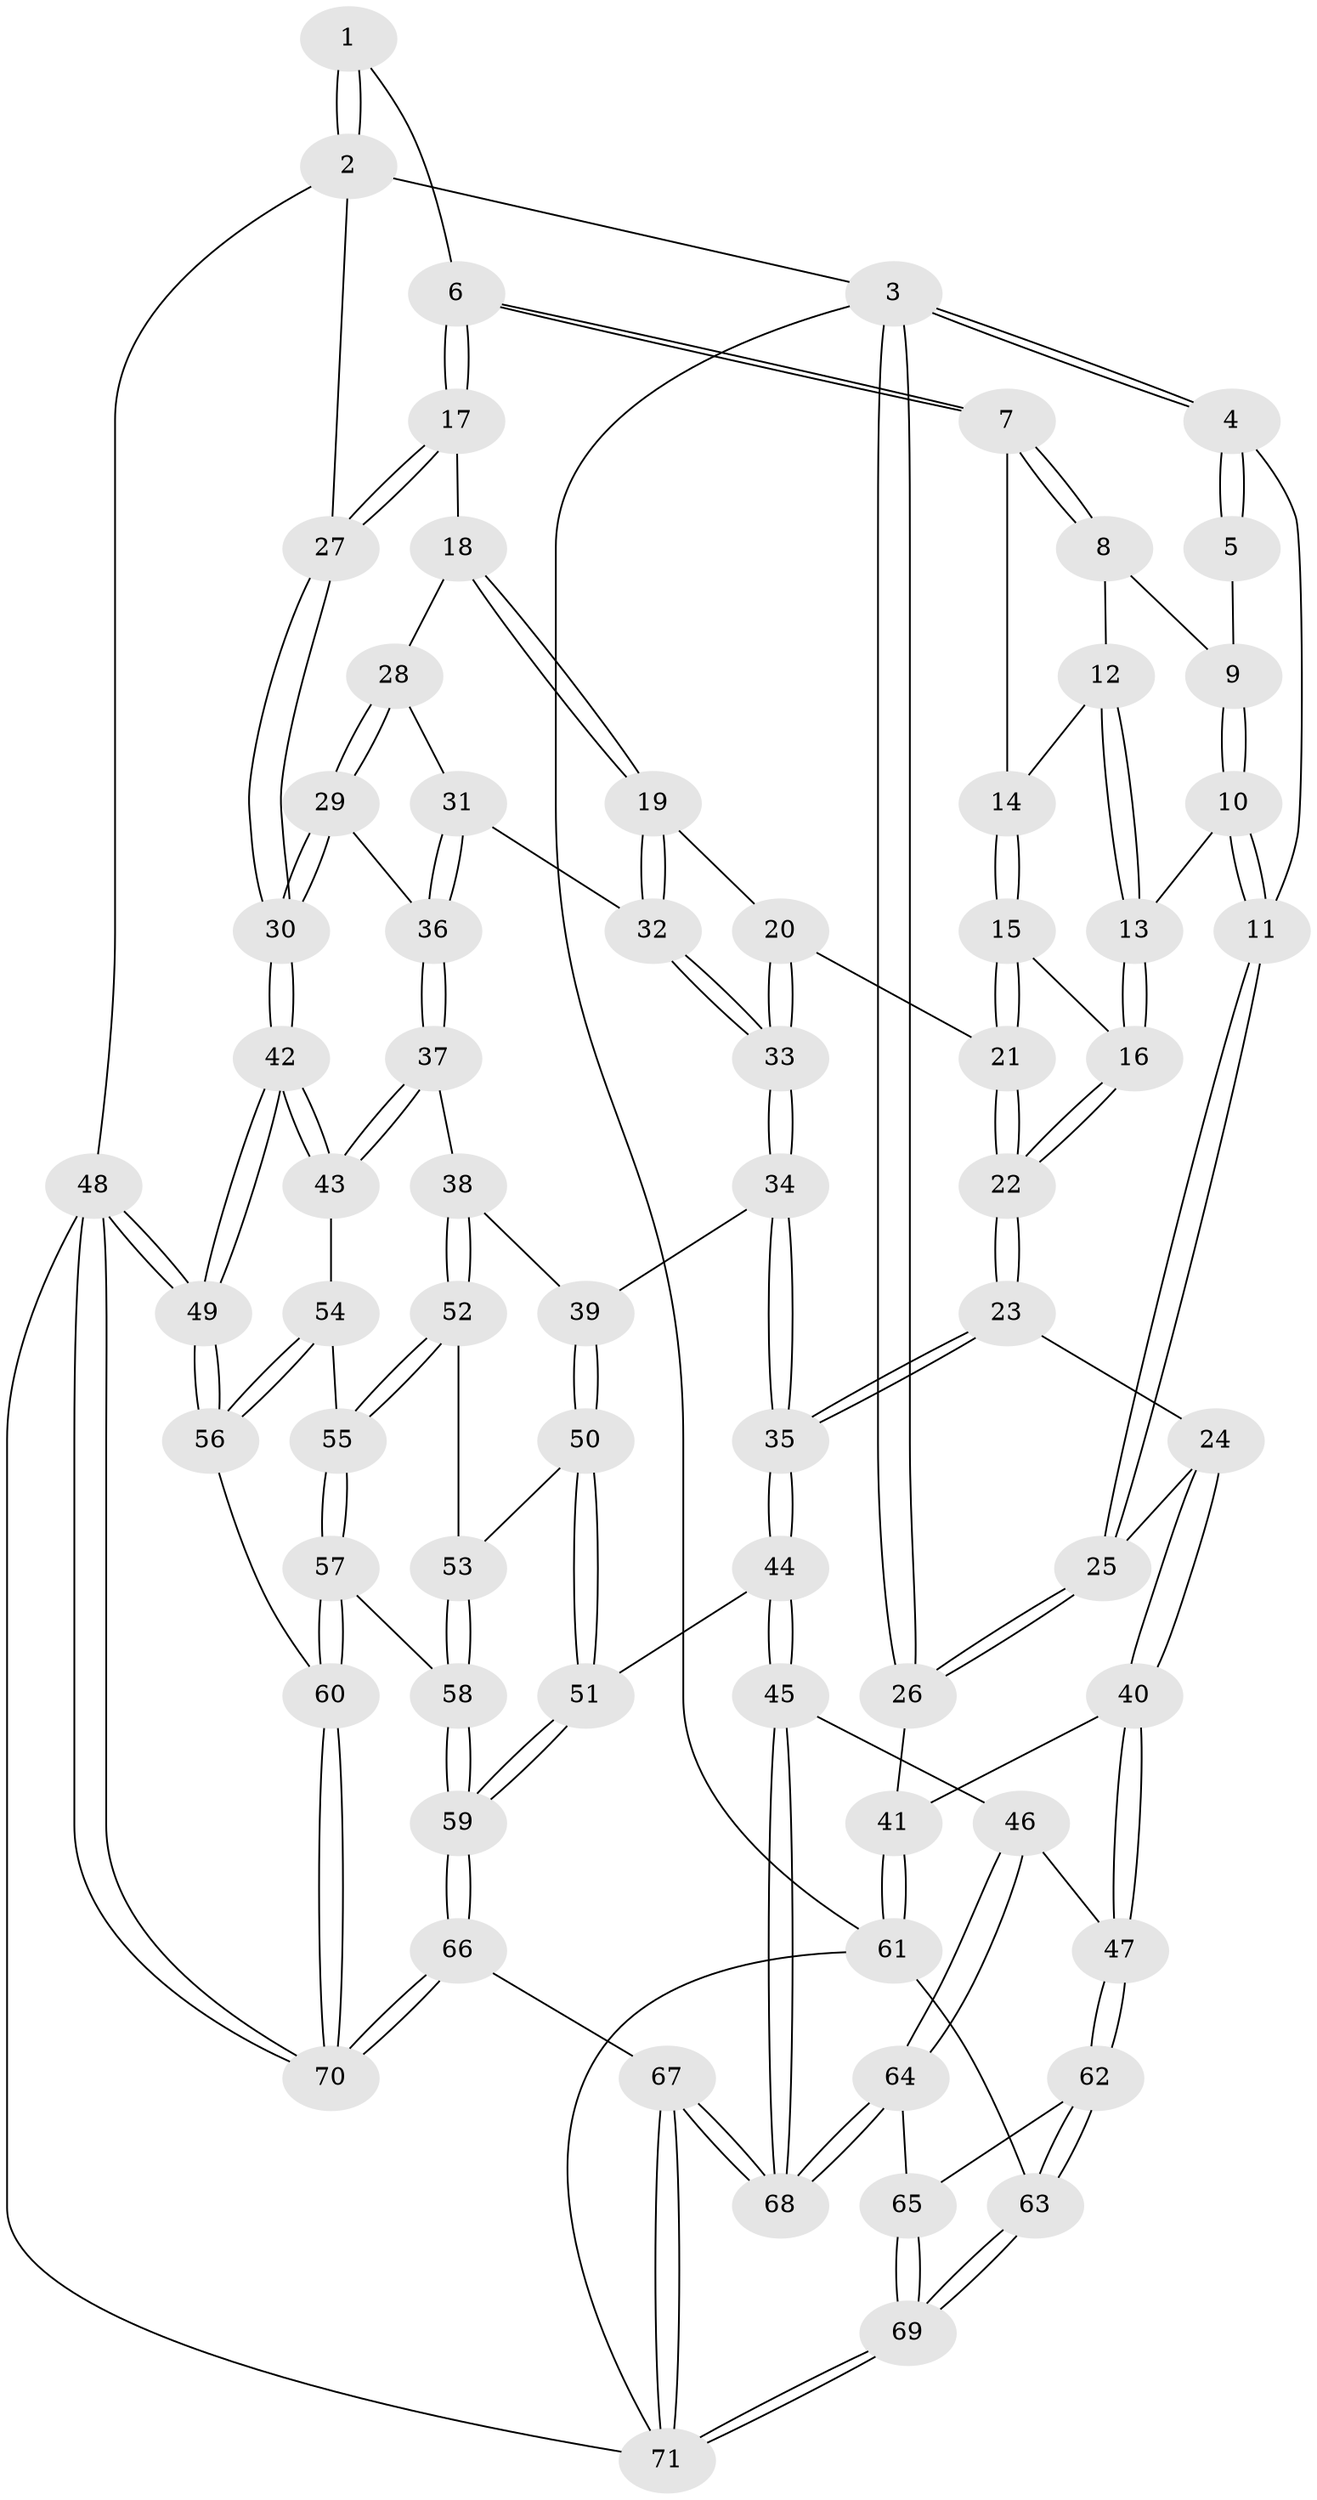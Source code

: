 // Generated by graph-tools (version 1.1) at 2025/27/03/15/25 16:27:57]
// undirected, 71 vertices, 174 edges
graph export_dot {
graph [start="1"]
  node [color=gray90,style=filled];
  1 [pos="+0.8559825654854726+0"];
  2 [pos="+1+0"];
  3 [pos="+0+0"];
  4 [pos="+0.24216467960354193+0"];
  5 [pos="+0.6269462368027713+0"];
  6 [pos="+0.7990288572758246+0.16725011338205334"];
  7 [pos="+0.742349805454024+0.17236802055016878"];
  8 [pos="+0.6710335516582374+0.12331420837484268"];
  9 [pos="+0.6479244812068603+0.10103184422816935"];
  10 [pos="+0.32966648031276086+0.023175537050006505"];
  11 [pos="+0.2915594747896407+0"];
  12 [pos="+0.5481488882353658+0.14557703095085872"];
  13 [pos="+0.42800789032192704+0.12734171894973095"];
  14 [pos="+0.6961946130548111+0.1975635565220059"];
  15 [pos="+0.6435118729420488+0.24091622976518937"];
  16 [pos="+0.5028840102835197+0.23949504133951535"];
  17 [pos="+0.8017279471195297+0.17087092180498686"];
  18 [pos="+0.81295015807613+0.20851812697195413"];
  19 [pos="+0.7731633546179606+0.29357131347571525"];
  20 [pos="+0.6865699872296112+0.37128057836423234"];
  21 [pos="+0.642003725668625+0.33937245030859"];
  22 [pos="+0.5059547057080587+0.37596970001330543"];
  23 [pos="+0.48712692582206213+0.41611745617125834"];
  24 [pos="+0.2990014656135046+0.3769129608581432"];
  25 [pos="+0.2729512180423449+0.09406733435269889"];
  26 [pos="+0+0.4845126598853214"];
  27 [pos="+1+0.13341499115780853"];
  28 [pos="+0.8158189798133129+0.211434793370038"];
  29 [pos="+1+0.37148259609057066"];
  30 [pos="+1+0.4084230997826094"];
  31 [pos="+0.8614570794099501+0.41315196649631325"];
  32 [pos="+0.7965340701768324+0.40033937452918505"];
  33 [pos="+0.7026163690947836+0.45926521507676643"];
  34 [pos="+0.6972606878461985+0.4798835033262757"];
  35 [pos="+0.5376357540091538+0.5501381601752823"];
  36 [pos="+0.8720311430722044+0.4208807158477756"];
  37 [pos="+0.8275041895257281+0.5605441228400095"];
  38 [pos="+0.8265222085790449+0.5605814051778601"];
  39 [pos="+0.7903914437064723+0.5432781697411657"];
  40 [pos="+0.24342532895579028+0.4450078313762215"];
  41 [pos="+0+0.5445258251009303"];
  42 [pos="+1+0.5009008485916554"];
  43 [pos="+0.9050030386116187+0.600698835740906"];
  44 [pos="+0.5087773002408658+0.6457026017169489"];
  45 [pos="+0.49661846952923405+0.6506222941689899"];
  46 [pos="+0.43815435782113676+0.663931370921345"];
  47 [pos="+0.4282897452611409+0.662959045688049"];
  48 [pos="+1+1"];
  49 [pos="+1+0.8669886931554601"];
  50 [pos="+0.6118542278906844+0.6822015730657764"];
  51 [pos="+0.5400841453425721+0.668112565841593"];
  52 [pos="+0.7703164968489655+0.6413900756736426"];
  53 [pos="+0.7032776614289427+0.7111519138884335"];
  54 [pos="+0.896637279577623+0.672819959185306"];
  55 [pos="+0.8558902406934574+0.7386254164219592"];
  56 [pos="+1+0.8225271842073635"];
  57 [pos="+0.8269380990587076+0.7997839518983995"];
  58 [pos="+0.7752890607329579+0.7964047343050373"];
  59 [pos="+0.6353274411899059+0.9569022609812431"];
  60 [pos="+0.8676502131238435+0.83754076894143"];
  61 [pos="+0+0.6424316826777922"];
  62 [pos="+0.2324224282561173+0.7249797246466898"];
  63 [pos="+0.10431128287080978+0.7303560185573115"];
  64 [pos="+0.3907137060447279+0.8733383952654935"];
  65 [pos="+0.31763351683188396+0.8517773715419331"];
  66 [pos="+0.600505240654568+1"];
  67 [pos="+0.47814755409375326+1"];
  68 [pos="+0.47647662567623617+1"];
  69 [pos="+0.2029426401140668+1"];
  70 [pos="+0.850927400661507+1"];
  71 [pos="+0.24758019100099896+1"];
  1 -- 2;
  1 -- 2;
  1 -- 6;
  2 -- 3;
  2 -- 27;
  2 -- 48;
  3 -- 4;
  3 -- 4;
  3 -- 26;
  3 -- 26;
  3 -- 61;
  4 -- 5;
  4 -- 5;
  4 -- 11;
  5 -- 9;
  6 -- 7;
  6 -- 7;
  6 -- 17;
  6 -- 17;
  7 -- 8;
  7 -- 8;
  7 -- 14;
  8 -- 9;
  8 -- 12;
  9 -- 10;
  9 -- 10;
  10 -- 11;
  10 -- 11;
  10 -- 13;
  11 -- 25;
  11 -- 25;
  12 -- 13;
  12 -- 13;
  12 -- 14;
  13 -- 16;
  13 -- 16;
  14 -- 15;
  14 -- 15;
  15 -- 16;
  15 -- 21;
  15 -- 21;
  16 -- 22;
  16 -- 22;
  17 -- 18;
  17 -- 27;
  17 -- 27;
  18 -- 19;
  18 -- 19;
  18 -- 28;
  19 -- 20;
  19 -- 32;
  19 -- 32;
  20 -- 21;
  20 -- 33;
  20 -- 33;
  21 -- 22;
  21 -- 22;
  22 -- 23;
  22 -- 23;
  23 -- 24;
  23 -- 35;
  23 -- 35;
  24 -- 25;
  24 -- 40;
  24 -- 40;
  25 -- 26;
  25 -- 26;
  26 -- 41;
  27 -- 30;
  27 -- 30;
  28 -- 29;
  28 -- 29;
  28 -- 31;
  29 -- 30;
  29 -- 30;
  29 -- 36;
  30 -- 42;
  30 -- 42;
  31 -- 32;
  31 -- 36;
  31 -- 36;
  32 -- 33;
  32 -- 33;
  33 -- 34;
  33 -- 34;
  34 -- 35;
  34 -- 35;
  34 -- 39;
  35 -- 44;
  35 -- 44;
  36 -- 37;
  36 -- 37;
  37 -- 38;
  37 -- 43;
  37 -- 43;
  38 -- 39;
  38 -- 52;
  38 -- 52;
  39 -- 50;
  39 -- 50;
  40 -- 41;
  40 -- 47;
  40 -- 47;
  41 -- 61;
  41 -- 61;
  42 -- 43;
  42 -- 43;
  42 -- 49;
  42 -- 49;
  43 -- 54;
  44 -- 45;
  44 -- 45;
  44 -- 51;
  45 -- 46;
  45 -- 68;
  45 -- 68;
  46 -- 47;
  46 -- 64;
  46 -- 64;
  47 -- 62;
  47 -- 62;
  48 -- 49;
  48 -- 49;
  48 -- 70;
  48 -- 70;
  48 -- 71;
  49 -- 56;
  49 -- 56;
  50 -- 51;
  50 -- 51;
  50 -- 53;
  51 -- 59;
  51 -- 59;
  52 -- 53;
  52 -- 55;
  52 -- 55;
  53 -- 58;
  53 -- 58;
  54 -- 55;
  54 -- 56;
  54 -- 56;
  55 -- 57;
  55 -- 57;
  56 -- 60;
  57 -- 58;
  57 -- 60;
  57 -- 60;
  58 -- 59;
  58 -- 59;
  59 -- 66;
  59 -- 66;
  60 -- 70;
  60 -- 70;
  61 -- 63;
  61 -- 71;
  62 -- 63;
  62 -- 63;
  62 -- 65;
  63 -- 69;
  63 -- 69;
  64 -- 65;
  64 -- 68;
  64 -- 68;
  65 -- 69;
  65 -- 69;
  66 -- 67;
  66 -- 70;
  66 -- 70;
  67 -- 68;
  67 -- 68;
  67 -- 71;
  67 -- 71;
  69 -- 71;
  69 -- 71;
}
